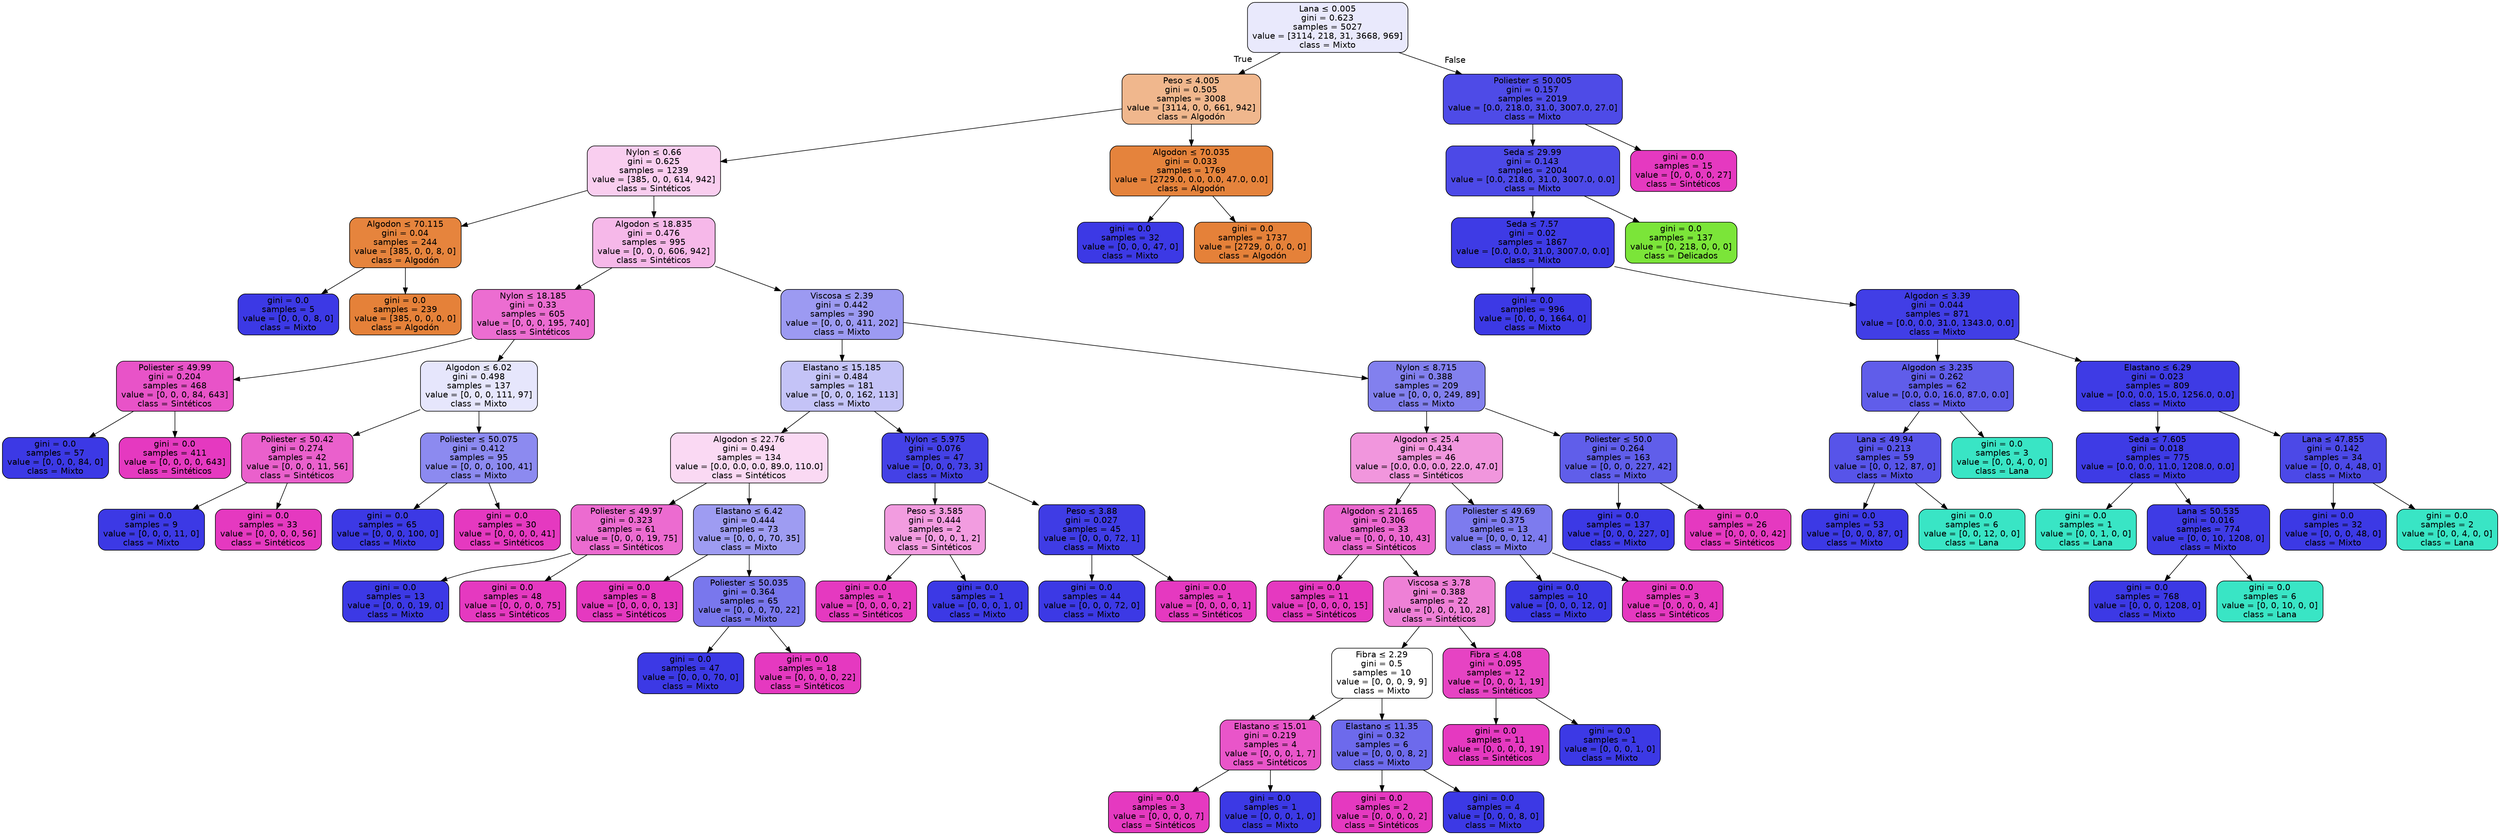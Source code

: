 digraph Tree {
node [shape=box, style="filled, rounded", color="black", fontname="helvetica"] ;
edge [fontname="helvetica"] ;
0 [label=<Lana &le; 0.005<br/>gini = 0.623<br/>samples = 5027<br/>value = [3114, 218, 31, 3668, 969]<br/>class = Mixto>, fillcolor="#e9e9fc"] ;
1 [label=<Peso &le; 4.005<br/>gini = 0.505<br/>samples = 3008<br/>value = [3114, 0, 0, 661, 942]<br/>class = Algodón>, fillcolor="#f0b78d"] ;
0 -> 1 [labeldistance=2.5, labelangle=45, headlabel="True"] ;
2 [label=<Nylon &le; 0.66<br/>gini = 0.625<br/>samples = 1239<br/>value = [385, 0, 0, 614, 942]<br/>class = Sintéticos>, fillcolor="#f9ceef"] ;
1 -> 2 ;
3 [label=<Algodon &le; 70.115<br/>gini = 0.04<br/>samples = 244<br/>value = [385, 0, 0, 8, 0]<br/>class = Algodón>, fillcolor="#e6843d"] ;
2 -> 3 ;
4 [label=<gini = 0.0<br/>samples = 5<br/>value = [0, 0, 0, 8, 0]<br/>class = Mixto>, fillcolor="#3c39e5"] ;
3 -> 4 ;
5 [label=<gini = 0.0<br/>samples = 239<br/>value = [385, 0, 0, 0, 0]<br/>class = Algodón>, fillcolor="#e58139"] ;
3 -> 5 ;
6 [label=<Algodon &le; 18.835<br/>gini = 0.476<br/>samples = 995<br/>value = [0, 0, 0, 606, 942]<br/>class = Sintéticos>, fillcolor="#f6b8e9"] ;
2 -> 6 ;
7 [label=<Nylon &le; 18.185<br/>gini = 0.33<br/>samples = 605<br/>value = [0, 0, 0, 195, 740]<br/>class = Sintéticos>, fillcolor="#ec6dd1"] ;
6 -> 7 ;
8 [label=<Poliester &le; 49.99<br/>gini = 0.204<br/>samples = 468<br/>value = [0, 0, 0, 84, 643]<br/>class = Sintéticos>, fillcolor="#e853c8"] ;
7 -> 8 ;
9 [label=<gini = 0.0<br/>samples = 57<br/>value = [0, 0, 0, 84, 0]<br/>class = Mixto>, fillcolor="#3c39e5"] ;
8 -> 9 ;
10 [label=<gini = 0.0<br/>samples = 411<br/>value = [0, 0, 0, 0, 643]<br/>class = Sintéticos>, fillcolor="#e539c0"] ;
8 -> 10 ;
11 [label=<Algodon &le; 6.02<br/>gini = 0.498<br/>samples = 137<br/>value = [0, 0, 0, 111, 97]<br/>class = Mixto>, fillcolor="#e6e6fc"] ;
7 -> 11 ;
12 [label=<Poliester &le; 50.42<br/>gini = 0.274<br/>samples = 42<br/>value = [0, 0, 0, 11, 56]<br/>class = Sintéticos>, fillcolor="#ea60cc"] ;
11 -> 12 ;
13 [label=<gini = 0.0<br/>samples = 9<br/>value = [0, 0, 0, 11, 0]<br/>class = Mixto>, fillcolor="#3c39e5"] ;
12 -> 13 ;
14 [label=<gini = 0.0<br/>samples = 33<br/>value = [0, 0, 0, 0, 56]<br/>class = Sintéticos>, fillcolor="#e539c0"] ;
12 -> 14 ;
15 [label=<Poliester &le; 50.075<br/>gini = 0.412<br/>samples = 95<br/>value = [0, 0, 0, 100, 41]<br/>class = Mixto>, fillcolor="#8c8af0"] ;
11 -> 15 ;
16 [label=<gini = 0.0<br/>samples = 65<br/>value = [0, 0, 0, 100, 0]<br/>class = Mixto>, fillcolor="#3c39e5"] ;
15 -> 16 ;
17 [label=<gini = 0.0<br/>samples = 30<br/>value = [0, 0, 0, 0, 41]<br/>class = Sintéticos>, fillcolor="#e539c0"] ;
15 -> 17 ;
18 [label=<Viscosa &le; 2.39<br/>gini = 0.442<br/>samples = 390<br/>value = [0, 0, 0, 411, 202]<br/>class = Mixto>, fillcolor="#9c9af2"] ;
6 -> 18 ;
19 [label=<Elastano &le; 15.185<br/>gini = 0.484<br/>samples = 181<br/>value = [0, 0, 0, 162, 113]<br/>class = Mixto>, fillcolor="#c4c3f7"] ;
18 -> 19 ;
20 [label=<Algodon &le; 22.76<br/>gini = 0.494<br/>samples = 134<br/>value = [0.0, 0.0, 0.0, 89.0, 110.0]<br/>class = Sintéticos>, fillcolor="#fad9f3"] ;
19 -> 20 ;
21 [label=<Poliester &le; 49.97<br/>gini = 0.323<br/>samples = 61<br/>value = [0, 0, 0, 19, 75]<br/>class = Sintéticos>, fillcolor="#ec6bd0"] ;
20 -> 21 ;
22 [label=<gini = 0.0<br/>samples = 13<br/>value = [0, 0, 0, 19, 0]<br/>class = Mixto>, fillcolor="#3c39e5"] ;
21 -> 22 ;
23 [label=<gini = 0.0<br/>samples = 48<br/>value = [0, 0, 0, 0, 75]<br/>class = Sintéticos>, fillcolor="#e539c0"] ;
21 -> 23 ;
24 [label=<Elastano &le; 6.42<br/>gini = 0.444<br/>samples = 73<br/>value = [0, 0, 0, 70, 35]<br/>class = Mixto>, fillcolor="#9e9cf2"] ;
20 -> 24 ;
25 [label=<gini = 0.0<br/>samples = 8<br/>value = [0, 0, 0, 0, 13]<br/>class = Sintéticos>, fillcolor="#e539c0"] ;
24 -> 25 ;
26 [label=<Poliester &le; 50.035<br/>gini = 0.364<br/>samples = 65<br/>value = [0, 0, 0, 70, 22]<br/>class = Mixto>, fillcolor="#7977ed"] ;
24 -> 26 ;
27 [label=<gini = 0.0<br/>samples = 47<br/>value = [0, 0, 0, 70, 0]<br/>class = Mixto>, fillcolor="#3c39e5"] ;
26 -> 27 ;
28 [label=<gini = 0.0<br/>samples = 18<br/>value = [0, 0, 0, 0, 22]<br/>class = Sintéticos>, fillcolor="#e539c0"] ;
26 -> 28 ;
29 [label=<Nylon &le; 5.975<br/>gini = 0.076<br/>samples = 47<br/>value = [0, 0, 0, 73, 3]<br/>class = Mixto>, fillcolor="#4441e6"] ;
19 -> 29 ;
30 [label=<Peso &le; 3.585<br/>gini = 0.444<br/>samples = 2<br/>value = [0, 0, 0, 1, 2]<br/>class = Sintéticos>, fillcolor="#f29ce0"] ;
29 -> 30 ;
31 [label=<gini = 0.0<br/>samples = 1<br/>value = [0, 0, 0, 0, 2]<br/>class = Sintéticos>, fillcolor="#e539c0"] ;
30 -> 31 ;
32 [label=<gini = 0.0<br/>samples = 1<br/>value = [0, 0, 0, 1, 0]<br/>class = Mixto>, fillcolor="#3c39e5"] ;
30 -> 32 ;
33 [label=<Peso &le; 3.88<br/>gini = 0.027<br/>samples = 45<br/>value = [0, 0, 0, 72, 1]<br/>class = Mixto>, fillcolor="#3f3ce5"] ;
29 -> 33 ;
34 [label=<gini = 0.0<br/>samples = 44<br/>value = [0, 0, 0, 72, 0]<br/>class = Mixto>, fillcolor="#3c39e5"] ;
33 -> 34 ;
35 [label=<gini = 0.0<br/>samples = 1<br/>value = [0, 0, 0, 0, 1]<br/>class = Sintéticos>, fillcolor="#e539c0"] ;
33 -> 35 ;
36 [label=<Nylon &le; 8.715<br/>gini = 0.388<br/>samples = 209<br/>value = [0, 0, 0, 249, 89]<br/>class = Mixto>, fillcolor="#8280ee"] ;
18 -> 36 ;
37 [label=<Algodon &le; 25.4<br/>gini = 0.434<br/>samples = 46<br/>value = [0.0, 0.0, 0.0, 22.0, 47.0]<br/>class = Sintéticos>, fillcolor="#f196dd"] ;
36 -> 37 ;
38 [label=<Algodon &le; 21.165<br/>gini = 0.306<br/>samples = 33<br/>value = [0, 0, 0, 10, 43]<br/>class = Sintéticos>, fillcolor="#eb67cf"] ;
37 -> 38 ;
39 [label=<gini = 0.0<br/>samples = 11<br/>value = [0, 0, 0, 0, 15]<br/>class = Sintéticos>, fillcolor="#e539c0"] ;
38 -> 39 ;
40 [label=<Viscosa &le; 3.78<br/>gini = 0.388<br/>samples = 22<br/>value = [0, 0, 0, 10, 28]<br/>class = Sintéticos>, fillcolor="#ee80d6"] ;
38 -> 40 ;
41 [label=<Fibra &le; 2.29<br/>gini = 0.5<br/>samples = 10<br/>value = [0, 0, 0, 9, 9]<br/>class = Mixto>, fillcolor="#ffffff"] ;
40 -> 41 ;
42 [label=<Elastano &le; 15.01<br/>gini = 0.219<br/>samples = 4<br/>value = [0, 0, 0, 1, 7]<br/>class = Sintéticos>, fillcolor="#e955c9"] ;
41 -> 42 ;
43 [label=<gini = 0.0<br/>samples = 3<br/>value = [0, 0, 0, 0, 7]<br/>class = Sintéticos>, fillcolor="#e539c0"] ;
42 -> 43 ;
44 [label=<gini = 0.0<br/>samples = 1<br/>value = [0, 0, 0, 1, 0]<br/>class = Mixto>, fillcolor="#3c39e5"] ;
42 -> 44 ;
45 [label=<Elastano &le; 11.35<br/>gini = 0.32<br/>samples = 6<br/>value = [0, 0, 0, 8, 2]<br/>class = Mixto>, fillcolor="#6d6aec"] ;
41 -> 45 ;
46 [label=<gini = 0.0<br/>samples = 2<br/>value = [0, 0, 0, 0, 2]<br/>class = Sintéticos>, fillcolor="#e539c0"] ;
45 -> 46 ;
47 [label=<gini = 0.0<br/>samples = 4<br/>value = [0, 0, 0, 8, 0]<br/>class = Mixto>, fillcolor="#3c39e5"] ;
45 -> 47 ;
48 [label=<Fibra &le; 4.08<br/>gini = 0.095<br/>samples = 12<br/>value = [0, 0, 0, 1, 19]<br/>class = Sintéticos>, fillcolor="#e643c3"] ;
40 -> 48 ;
49 [label=<gini = 0.0<br/>samples = 11<br/>value = [0, 0, 0, 0, 19]<br/>class = Sintéticos>, fillcolor="#e539c0"] ;
48 -> 49 ;
50 [label=<gini = 0.0<br/>samples = 1<br/>value = [0, 0, 0, 1, 0]<br/>class = Mixto>, fillcolor="#3c39e5"] ;
48 -> 50 ;
51 [label=<Poliester &le; 49.69<br/>gini = 0.375<br/>samples = 13<br/>value = [0, 0, 0, 12, 4]<br/>class = Mixto>, fillcolor="#7d7bee"] ;
37 -> 51 ;
52 [label=<gini = 0.0<br/>samples = 10<br/>value = [0, 0, 0, 12, 0]<br/>class = Mixto>, fillcolor="#3c39e5"] ;
51 -> 52 ;
53 [label=<gini = 0.0<br/>samples = 3<br/>value = [0, 0, 0, 0, 4]<br/>class = Sintéticos>, fillcolor="#e539c0"] ;
51 -> 53 ;
54 [label=<Poliester &le; 50.0<br/>gini = 0.264<br/>samples = 163<br/>value = [0, 0, 0, 227, 42]<br/>class = Mixto>, fillcolor="#605eea"] ;
36 -> 54 ;
55 [label=<gini = 0.0<br/>samples = 137<br/>value = [0, 0, 0, 227, 0]<br/>class = Mixto>, fillcolor="#3c39e5"] ;
54 -> 55 ;
56 [label=<gini = 0.0<br/>samples = 26<br/>value = [0, 0, 0, 0, 42]<br/>class = Sintéticos>, fillcolor="#e539c0"] ;
54 -> 56 ;
57 [label=<Algodon &le; 70.035<br/>gini = 0.033<br/>samples = 1769<br/>value = [2729.0, 0.0, 0.0, 47.0, 0.0]<br/>class = Algodón>, fillcolor="#e5833c"] ;
1 -> 57 ;
58 [label=<gini = 0.0<br/>samples = 32<br/>value = [0, 0, 0, 47, 0]<br/>class = Mixto>, fillcolor="#3c39e5"] ;
57 -> 58 ;
59 [label=<gini = 0.0<br/>samples = 1737<br/>value = [2729, 0, 0, 0, 0]<br/>class = Algodón>, fillcolor="#e58139"] ;
57 -> 59 ;
60 [label=<Poliester &le; 50.005<br/>gini = 0.157<br/>samples = 2019<br/>value = [0.0, 218.0, 31.0, 3007.0, 27.0]<br/>class = Mixto>, fillcolor="#4e4be7"] ;
0 -> 60 [labeldistance=2.5, labelangle=-45, headlabel="False"] ;
61 [label=<Seda &le; 29.99<br/>gini = 0.143<br/>samples = 2004<br/>value = [0.0, 218.0, 31.0, 3007.0, 0.0]<br/>class = Mixto>, fillcolor="#4c49e7"] ;
60 -> 61 ;
62 [label=<Seda &le; 7.57<br/>gini = 0.02<br/>samples = 1867<br/>value = [0.0, 0.0, 31.0, 3007.0, 0.0]<br/>class = Mixto>, fillcolor="#3e3be5"] ;
61 -> 62 ;
63 [label=<gini = 0.0<br/>samples = 996<br/>value = [0, 0, 0, 1664, 0]<br/>class = Mixto>, fillcolor="#3c39e5"] ;
62 -> 63 ;
64 [label=<Algodon &le; 3.39<br/>gini = 0.044<br/>samples = 871<br/>value = [0.0, 0.0, 31.0, 1343.0, 0.0]<br/>class = Mixto>, fillcolor="#413ee6"] ;
62 -> 64 ;
65 [label=<Algodon &le; 3.235<br/>gini = 0.262<br/>samples = 62<br/>value = [0.0, 0.0, 16.0, 87.0, 0.0]<br/>class = Mixto>, fillcolor="#605dea"] ;
64 -> 65 ;
66 [label=<Lana &le; 49.94<br/>gini = 0.213<br/>samples = 59<br/>value = [0, 0, 12, 87, 0]<br/>class = Mixto>, fillcolor="#5754e9"] ;
65 -> 66 ;
67 [label=<gini = 0.0<br/>samples = 53<br/>value = [0, 0, 0, 87, 0]<br/>class = Mixto>, fillcolor="#3c39e5"] ;
66 -> 67 ;
68 [label=<gini = 0.0<br/>samples = 6<br/>value = [0, 0, 12, 0, 0]<br/>class = Lana>, fillcolor="#39e5c5"] ;
66 -> 68 ;
69 [label=<gini = 0.0<br/>samples = 3<br/>value = [0, 0, 4, 0, 0]<br/>class = Lana>, fillcolor="#39e5c5"] ;
65 -> 69 ;
70 [label=<Elastano &le; 6.29<br/>gini = 0.023<br/>samples = 809<br/>value = [0.0, 0.0, 15.0, 1256.0, 0.0]<br/>class = Mixto>, fillcolor="#3e3be5"] ;
64 -> 70 ;
71 [label=<Seda &le; 7.605<br/>gini = 0.018<br/>samples = 775<br/>value = [0.0, 0.0, 11.0, 1208.0, 0.0]<br/>class = Mixto>, fillcolor="#3e3be5"] ;
70 -> 71 ;
72 [label=<gini = 0.0<br/>samples = 1<br/>value = [0, 0, 1, 0, 0]<br/>class = Lana>, fillcolor="#39e5c5"] ;
71 -> 72 ;
73 [label=<Lana &le; 50.535<br/>gini = 0.016<br/>samples = 774<br/>value = [0, 0, 10, 1208, 0]<br/>class = Mixto>, fillcolor="#3e3be5"] ;
71 -> 73 ;
74 [label=<gini = 0.0<br/>samples = 768<br/>value = [0, 0, 0, 1208, 0]<br/>class = Mixto>, fillcolor="#3c39e5"] ;
73 -> 74 ;
75 [label=<gini = 0.0<br/>samples = 6<br/>value = [0, 0, 10, 0, 0]<br/>class = Lana>, fillcolor="#39e5c5"] ;
73 -> 75 ;
76 [label=<Lana &le; 47.855<br/>gini = 0.142<br/>samples = 34<br/>value = [0, 0, 4, 48, 0]<br/>class = Mixto>, fillcolor="#4c49e7"] ;
70 -> 76 ;
77 [label=<gini = 0.0<br/>samples = 32<br/>value = [0, 0, 0, 48, 0]<br/>class = Mixto>, fillcolor="#3c39e5"] ;
76 -> 77 ;
78 [label=<gini = 0.0<br/>samples = 2<br/>value = [0, 0, 4, 0, 0]<br/>class = Lana>, fillcolor="#39e5c5"] ;
76 -> 78 ;
79 [label=<gini = 0.0<br/>samples = 137<br/>value = [0, 218, 0, 0, 0]<br/>class = Delicados>, fillcolor="#7be539"] ;
61 -> 79 ;
80 [label=<gini = 0.0<br/>samples = 15<br/>value = [0, 0, 0, 0, 27]<br/>class = Sintéticos>, fillcolor="#e539c0"] ;
60 -> 80 ;
}